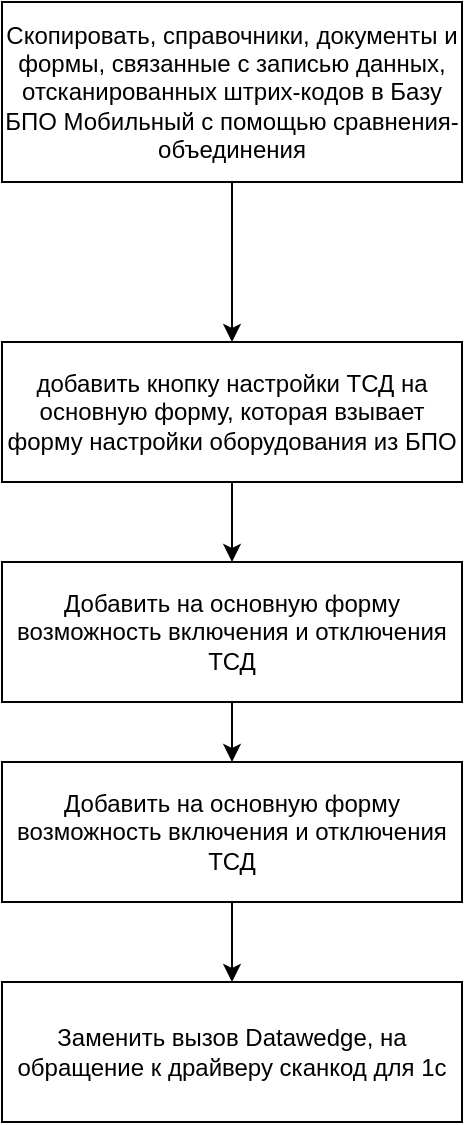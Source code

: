 <mxfile version="21.1.5" type="github">
  <diagram name="Страница 1" id="v7r8X9sq1nCr_xMwlNhr">
    <mxGraphModel dx="823" dy="484" grid="1" gridSize="10" guides="1" tooltips="1" connect="1" arrows="1" fold="1" page="1" pageScale="1" pageWidth="827" pageHeight="1169" math="0" shadow="0">
      <root>
        <mxCell id="0" />
        <mxCell id="1" parent="0" />
        <mxCell id="02_ngRH0aVDhQz1hZiOn-1" style="edgeStyle=orthogonalEdgeStyle;rounded=0;orthogonalLoop=1;jettySize=auto;html=1;exitX=0.5;exitY=1;exitDx=0;exitDy=0;" edge="1" parent="1" source="02_ngRH0aVDhQz1hZiOn-2" target="02_ngRH0aVDhQz1hZiOn-4">
          <mxGeometry relative="1" as="geometry" />
        </mxCell>
        <mxCell id="02_ngRH0aVDhQz1hZiOn-2" value="Скопировать, справочники, документы и формы, связанные с записью данных, отсканированных штрих-кодов в Базу БПО Мобильный с помощью сравнения-объединения" style="rounded=0;whiteSpace=wrap;html=1;" vertex="1" parent="1">
          <mxGeometry x="250" y="10" width="230" height="90" as="geometry" />
        </mxCell>
        <mxCell id="02_ngRH0aVDhQz1hZiOn-3" value="" style="edgeStyle=orthogonalEdgeStyle;rounded=0;orthogonalLoop=1;jettySize=auto;html=1;" edge="1" parent="1" source="02_ngRH0aVDhQz1hZiOn-4" target="02_ngRH0aVDhQz1hZiOn-6">
          <mxGeometry relative="1" as="geometry" />
        </mxCell>
        <mxCell id="02_ngRH0aVDhQz1hZiOn-4" value="добавить кнопку настройки ТСД на основную форму, которая взывает форму настройки оборудования из БПО" style="rounded=0;whiteSpace=wrap;html=1;" vertex="1" parent="1">
          <mxGeometry x="250" y="180" width="230" height="70" as="geometry" />
        </mxCell>
        <mxCell id="02_ngRH0aVDhQz1hZiOn-5" value="" style="edgeStyle=orthogonalEdgeStyle;rounded=0;orthogonalLoop=1;jettySize=auto;html=1;" edge="1" parent="1" source="02_ngRH0aVDhQz1hZiOn-6" target="02_ngRH0aVDhQz1hZiOn-8">
          <mxGeometry relative="1" as="geometry" />
        </mxCell>
        <mxCell id="02_ngRH0aVDhQz1hZiOn-6" value="Добавить на основную форму возможность включения и отключения ТСД" style="rounded=0;whiteSpace=wrap;html=1;" vertex="1" parent="1">
          <mxGeometry x="250" y="290" width="230" height="70" as="geometry" />
        </mxCell>
        <mxCell id="02_ngRH0aVDhQz1hZiOn-7" value="" style="edgeStyle=orthogonalEdgeStyle;rounded=0;orthogonalLoop=1;jettySize=auto;html=1;" edge="1" parent="1" source="02_ngRH0aVDhQz1hZiOn-8" target="02_ngRH0aVDhQz1hZiOn-9">
          <mxGeometry relative="1" as="geometry" />
        </mxCell>
        <mxCell id="02_ngRH0aVDhQz1hZiOn-8" value="Добавить на основную форму возможность включения и отключения ТСД" style="rounded=0;whiteSpace=wrap;html=1;" vertex="1" parent="1">
          <mxGeometry x="250" y="390" width="230" height="70" as="geometry" />
        </mxCell>
        <mxCell id="02_ngRH0aVDhQz1hZiOn-9" value="Заменить вызов Datawedge, на обращение к драйверу сканкод для 1с" style="rounded=0;whiteSpace=wrap;html=1;" vertex="1" parent="1">
          <mxGeometry x="250" y="500" width="230" height="70" as="geometry" />
        </mxCell>
      </root>
    </mxGraphModel>
  </diagram>
</mxfile>
